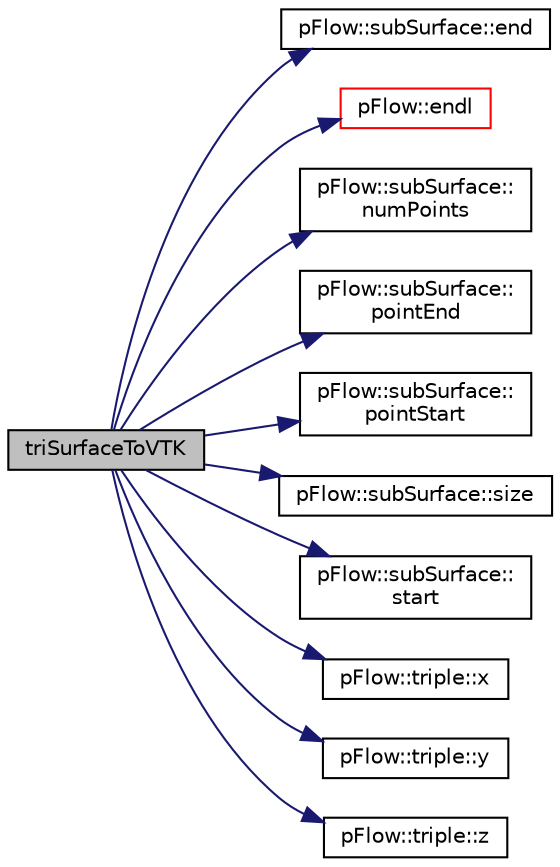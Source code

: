 digraph "triSurfaceToVTK"
{
 // LATEX_PDF_SIZE
  edge [fontname="Helvetica",fontsize="10",labelfontname="Helvetica",labelfontsize="10"];
  node [fontname="Helvetica",fontsize="10",shape=record];
  rankdir="LR";
  Node1 [label="triSurfaceToVTK",height=0.2,width=0.4,color="black", fillcolor="grey75", style="filled", fontcolor="black",tooltip=" "];
  Node1 -> Node2 [color="midnightblue",fontsize="10",style="solid",fontname="Helvetica"];
  Node2 [label="pFlow::subSurface::end",height=0.2,width=0.4,color="black", fillcolor="white", style="filled",URL="$classpFlow_1_1subSurface.html#adbbc09a986d6d5993ac4efb0d24251d2",tooltip=" "];
  Node1 -> Node3 [color="midnightblue",fontsize="10",style="solid",fontname="Helvetica"];
  Node3 [label="pFlow::endl",height=0.2,width=0.4,color="red", fillcolor="white", style="filled",URL="$namespacepFlow.html#aba8f0c455a3fdb4b05ad33a25b13b189",tooltip="Add newline and flush stream."];
  Node1 -> Node5 [color="midnightblue",fontsize="10",style="solid",fontname="Helvetica"];
  Node5 [label="pFlow::subSurface::\lnumPoints",height=0.2,width=0.4,color="black", fillcolor="white", style="filled",URL="$classpFlow_1_1subSurface.html#a2af1db184af973a2c0c3333581a57f58",tooltip=" "];
  Node1 -> Node6 [color="midnightblue",fontsize="10",style="solid",fontname="Helvetica"];
  Node6 [label="pFlow::subSurface::\lpointEnd",height=0.2,width=0.4,color="black", fillcolor="white", style="filled",URL="$classpFlow_1_1subSurface.html#a58f4927925e0b9443835224353a397b0",tooltip=" "];
  Node1 -> Node7 [color="midnightblue",fontsize="10",style="solid",fontname="Helvetica"];
  Node7 [label="pFlow::subSurface::\lpointStart",height=0.2,width=0.4,color="black", fillcolor="white", style="filled",URL="$classpFlow_1_1subSurface.html#a19a6948fbfb6fd807882454c39ffdd55",tooltip=" "];
  Node1 -> Node8 [color="midnightblue",fontsize="10",style="solid",fontname="Helvetica"];
  Node8 [label="pFlow::subSurface::size",height=0.2,width=0.4,color="black", fillcolor="white", style="filled",URL="$classpFlow_1_1subSurface.html#a29636b87d7c459031e2410e5d7623b0f",tooltip=" "];
  Node1 -> Node9 [color="midnightblue",fontsize="10",style="solid",fontname="Helvetica"];
  Node9 [label="pFlow::subSurface::\lstart",height=0.2,width=0.4,color="black", fillcolor="white", style="filled",URL="$classpFlow_1_1subSurface.html#ae371c52391197fff657ba26a9d92140d",tooltip=" "];
  Node1 -> Node10 [color="midnightblue",fontsize="10",style="solid",fontname="Helvetica"];
  Node10 [label="pFlow::triple::x",height=0.2,width=0.4,color="black", fillcolor="white", style="filled",URL="$classpFlow_1_1triple.html#a2f365146ce767d3de7ae125abd193b33",tooltip="access component"];
  Node1 -> Node11 [color="midnightblue",fontsize="10",style="solid",fontname="Helvetica"];
  Node11 [label="pFlow::triple::y",height=0.2,width=0.4,color="black", fillcolor="white", style="filled",URL="$classpFlow_1_1triple.html#a28d901cc27d3756a830e4de5a484b967",tooltip="access component"];
  Node1 -> Node12 [color="midnightblue",fontsize="10",style="solid",fontname="Helvetica"];
  Node12 [label="pFlow::triple::z",height=0.2,width=0.4,color="black", fillcolor="white", style="filled",URL="$classpFlow_1_1triple.html#a5c836d3919741edf1ba805c98dbd21b7",tooltip="access component"];
}
